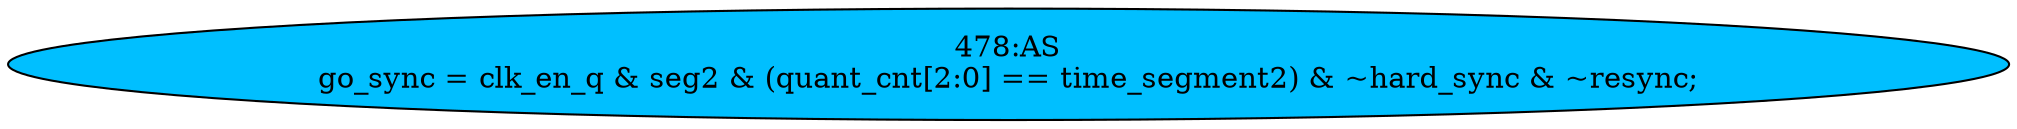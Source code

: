 strict digraph "" {
	node [label="\N"];
	"478:AS"	 [ast="<pyverilog.vparser.ast.Assign object at 0x7f2998c0c990>",
		def_var="['go_sync']",
		fillcolor=deepskyblue,
		label="478:AS
go_sync = clk_en_q & seg2 & (quant_cnt[2:0] == time_segment2) & ~hard_sync & ~resync;",
		statements="[]",
		style=filled,
		typ=Assign,
		use_var="['clk_en_q', 'seg2', 'quant_cnt', 'time_segment2', 'hard_sync', 'resync']"];
}

